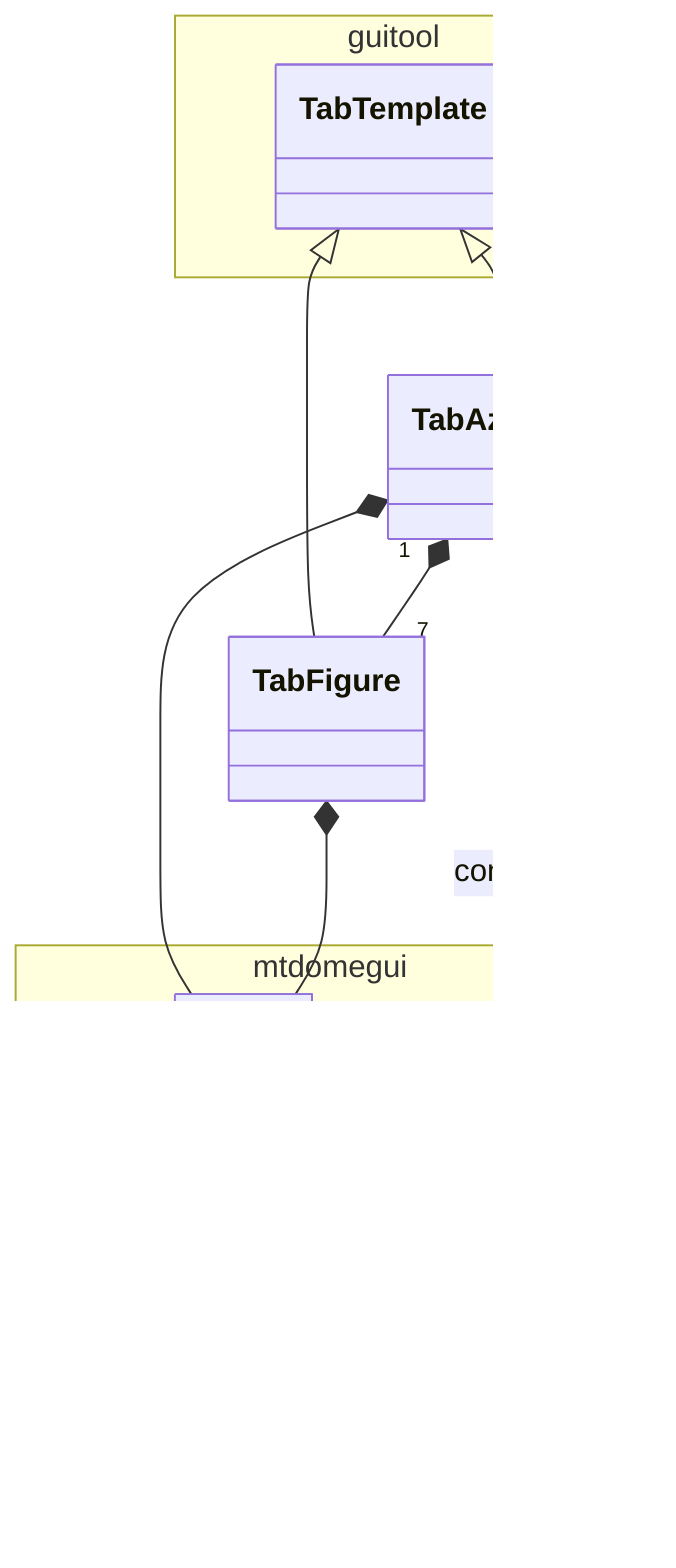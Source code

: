 classDiagram

namespace guitool {
  class TabTemplate
}

namespace mtdomegui {
  class Model
  class SignalTelemetry
}

Model *-- SignalTelemetry : emit()

TabTemplate <|-- TabAzimuth
TabTemplate <|-- TabFigure

TabAzimuth *-- Model
TabAzimuth "1" *-- "7" TabFigure
TabAzimuth --> SignalTelemetry : connect()

TabFigure *-- Model